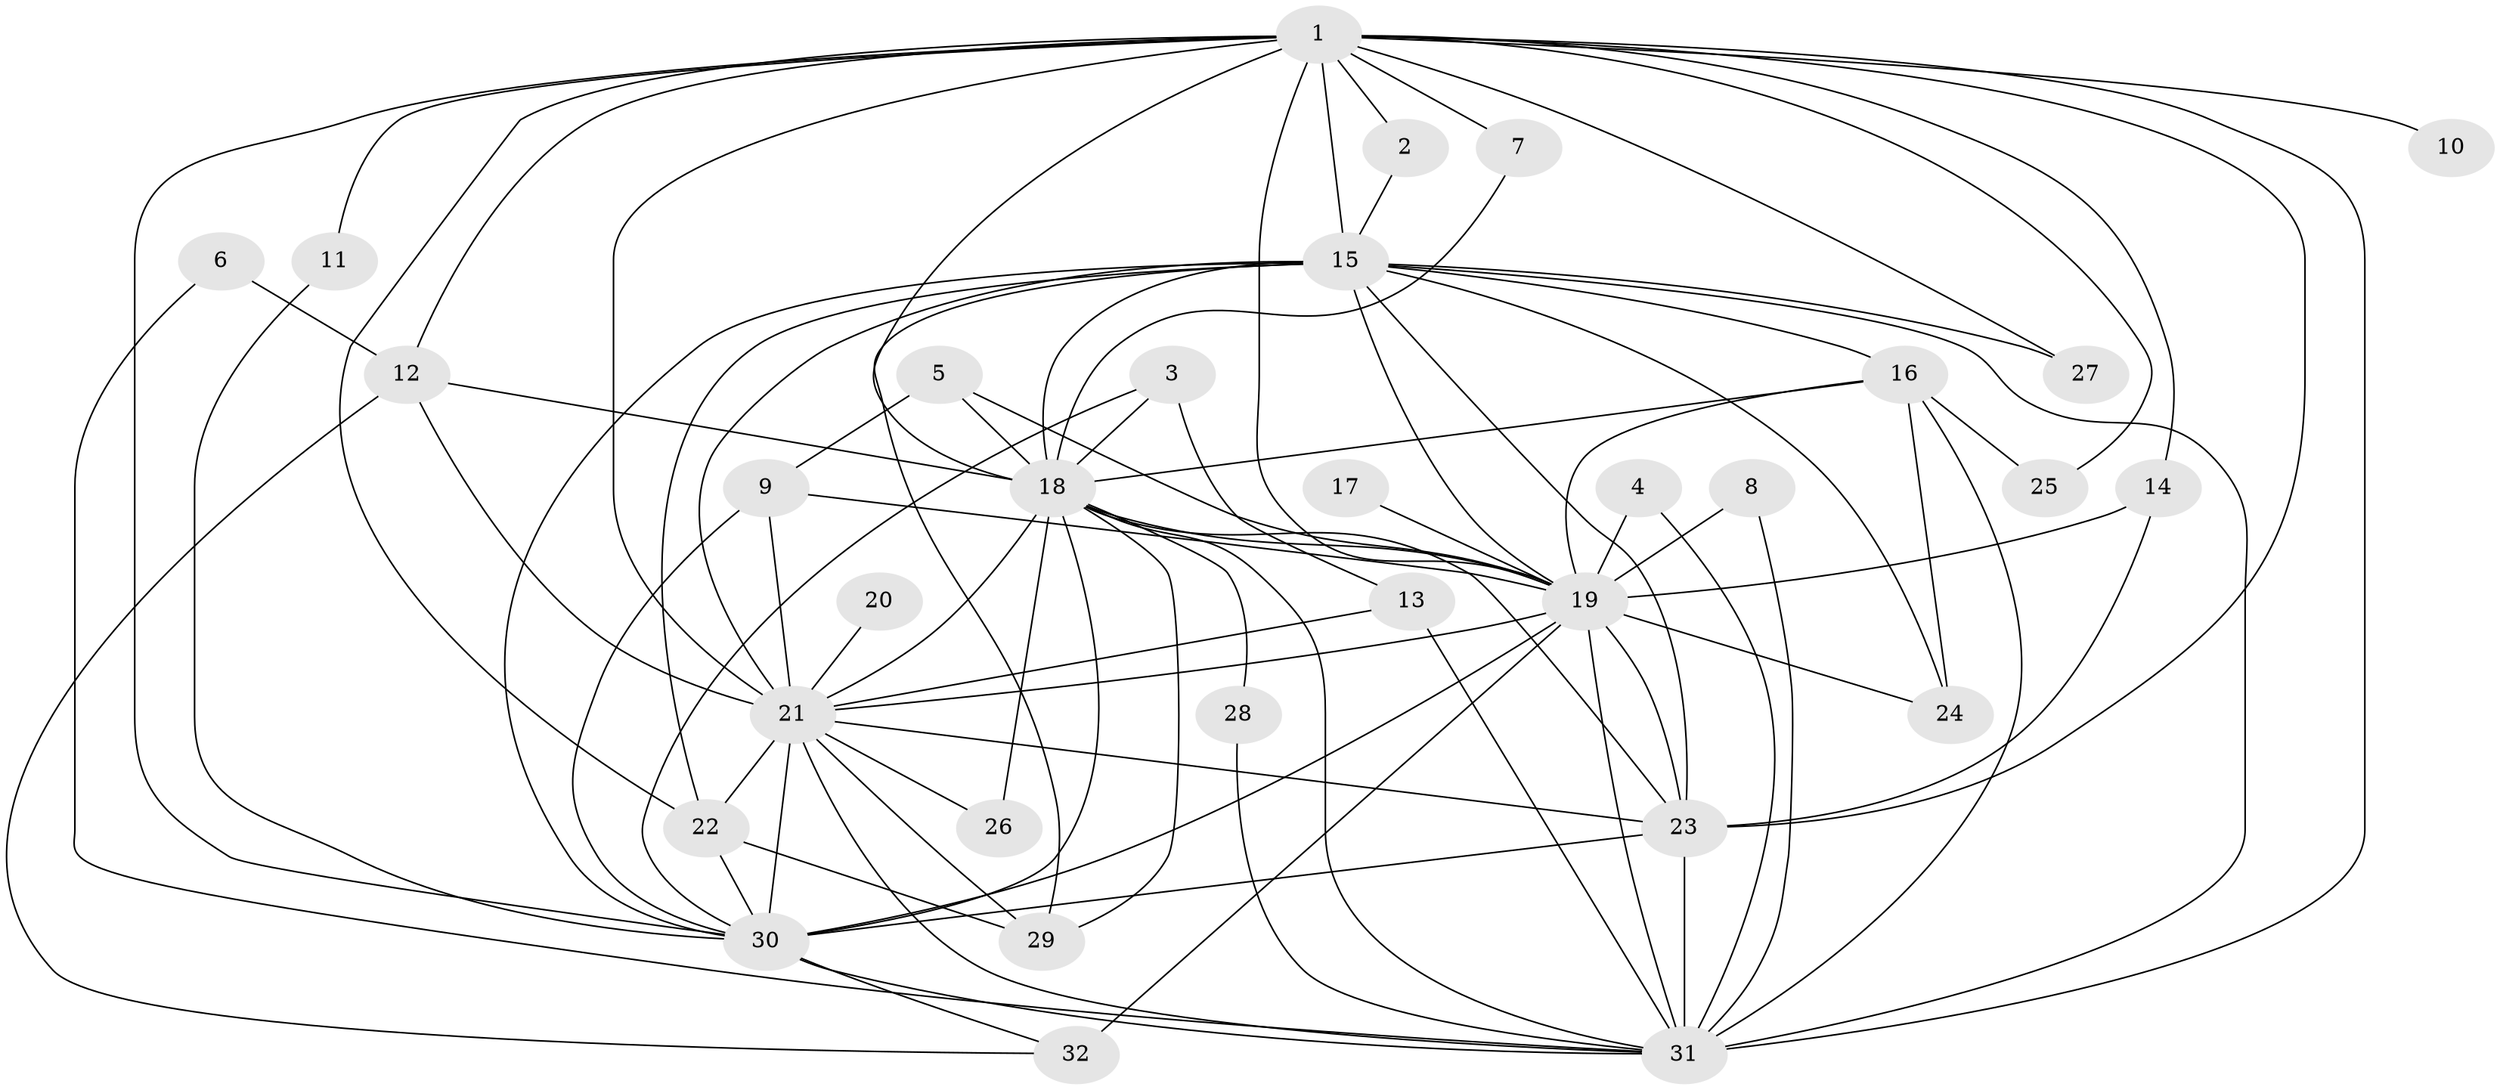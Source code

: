 // original degree distribution, {15: 0.015873015873015872, 14: 0.015873015873015872, 23: 0.015873015873015872, 20: 0.015873015873015872, 12: 0.015873015873015872, 21: 0.015873015873015872, 9: 0.015873015873015872, 17: 0.031746031746031744, 19: 0.015873015873015872, 3: 0.1746031746031746, 2: 0.5396825396825397, 4: 0.09523809523809523, 5: 0.031746031746031744}
// Generated by graph-tools (version 1.1) at 2025/25/03/09/25 03:25:38]
// undirected, 32 vertices, 86 edges
graph export_dot {
graph [start="1"]
  node [color=gray90,style=filled];
  1;
  2;
  3;
  4;
  5;
  6;
  7;
  8;
  9;
  10;
  11;
  12;
  13;
  14;
  15;
  16;
  17;
  18;
  19;
  20;
  21;
  22;
  23;
  24;
  25;
  26;
  27;
  28;
  29;
  30;
  31;
  32;
  1 -- 2 [weight=1.0];
  1 -- 7 [weight=1.0];
  1 -- 10 [weight=2.0];
  1 -- 11 [weight=1.0];
  1 -- 12 [weight=1.0];
  1 -- 14 [weight=1.0];
  1 -- 15 [weight=3.0];
  1 -- 18 [weight=3.0];
  1 -- 19 [weight=3.0];
  1 -- 21 [weight=3.0];
  1 -- 22 [weight=1.0];
  1 -- 23 [weight=3.0];
  1 -- 25 [weight=1.0];
  1 -- 27 [weight=1.0];
  1 -- 30 [weight=3.0];
  1 -- 31 [weight=4.0];
  2 -- 15 [weight=1.0];
  3 -- 13 [weight=1.0];
  3 -- 18 [weight=1.0];
  3 -- 30 [weight=1.0];
  4 -- 19 [weight=1.0];
  4 -- 31 [weight=1.0];
  5 -- 9 [weight=1.0];
  5 -- 18 [weight=1.0];
  5 -- 19 [weight=1.0];
  6 -- 12 [weight=1.0];
  6 -- 31 [weight=1.0];
  7 -- 18 [weight=1.0];
  8 -- 19 [weight=1.0];
  8 -- 31 [weight=1.0];
  9 -- 19 [weight=1.0];
  9 -- 21 [weight=1.0];
  9 -- 30 [weight=1.0];
  11 -- 30 [weight=1.0];
  12 -- 18 [weight=1.0];
  12 -- 21 [weight=1.0];
  12 -- 32 [weight=1.0];
  13 -- 21 [weight=1.0];
  13 -- 31 [weight=2.0];
  14 -- 19 [weight=1.0];
  14 -- 23 [weight=1.0];
  15 -- 16 [weight=1.0];
  15 -- 18 [weight=1.0];
  15 -- 19 [weight=1.0];
  15 -- 21 [weight=2.0];
  15 -- 22 [weight=1.0];
  15 -- 23 [weight=1.0];
  15 -- 24 [weight=1.0];
  15 -- 27 [weight=1.0];
  15 -- 29 [weight=1.0];
  15 -- 30 [weight=1.0];
  15 -- 31 [weight=2.0];
  16 -- 18 [weight=1.0];
  16 -- 19 [weight=2.0];
  16 -- 24 [weight=1.0];
  16 -- 25 [weight=1.0];
  16 -- 31 [weight=1.0];
  17 -- 19 [weight=2.0];
  18 -- 19 [weight=1.0];
  18 -- 21 [weight=1.0];
  18 -- 23 [weight=1.0];
  18 -- 26 [weight=1.0];
  18 -- 28 [weight=1.0];
  18 -- 29 [weight=1.0];
  18 -- 30 [weight=2.0];
  18 -- 31 [weight=1.0];
  19 -- 21 [weight=1.0];
  19 -- 23 [weight=1.0];
  19 -- 24 [weight=1.0];
  19 -- 30 [weight=2.0];
  19 -- 31 [weight=3.0];
  19 -- 32 [weight=2.0];
  20 -- 21 [weight=1.0];
  21 -- 22 [weight=1.0];
  21 -- 23 [weight=1.0];
  21 -- 26 [weight=1.0];
  21 -- 29 [weight=1.0];
  21 -- 30 [weight=2.0];
  21 -- 31 [weight=1.0];
  22 -- 29 [weight=1.0];
  22 -- 30 [weight=1.0];
  23 -- 30 [weight=2.0];
  23 -- 31 [weight=2.0];
  28 -- 31 [weight=1.0];
  30 -- 31 [weight=1.0];
  30 -- 32 [weight=1.0];
}
